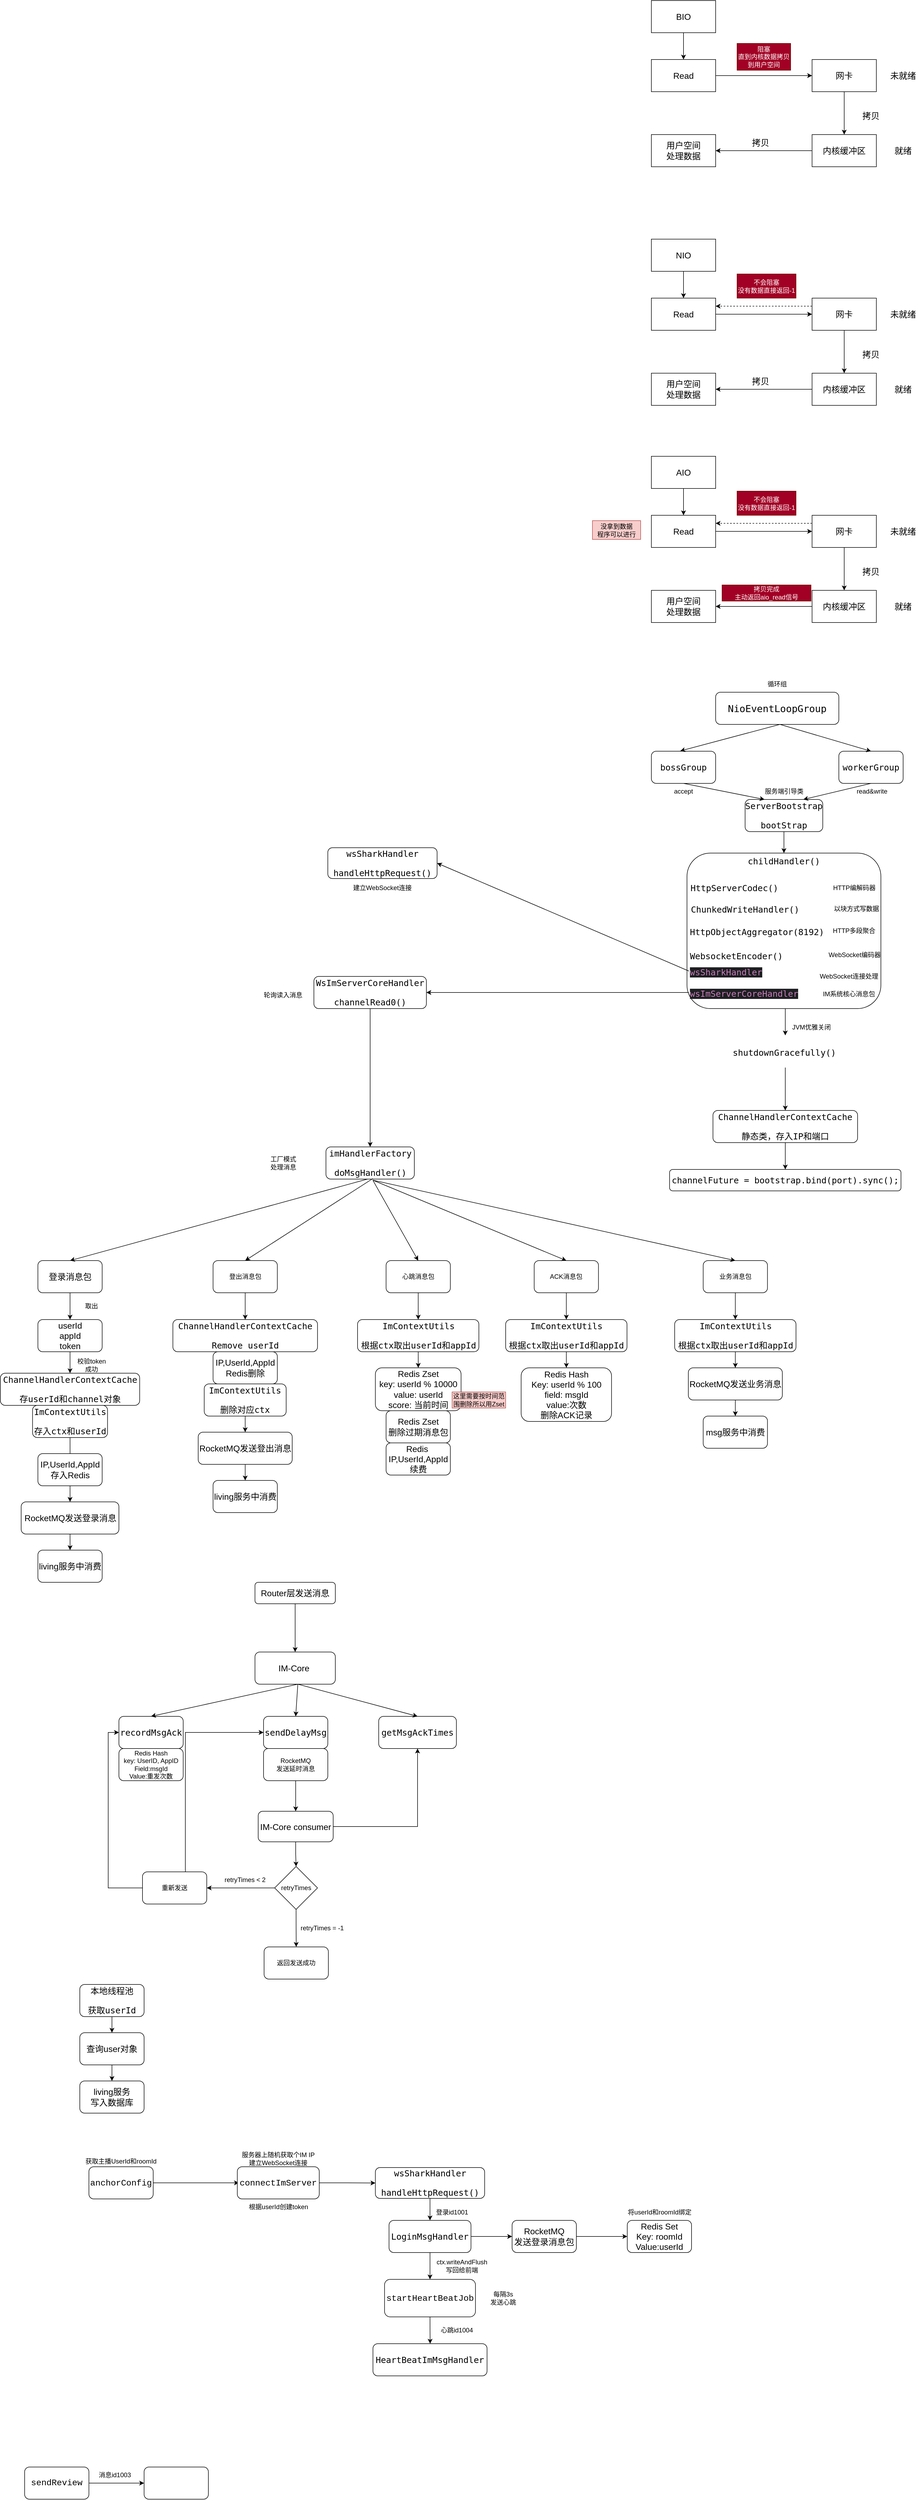 <mxfile version="24.0.0" type="github">
  <diagram name="第 1 页" id="n3AWeBgMfQS4I0mqe7hV">
    <mxGraphModel dx="2794" dy="723" grid="1" gridSize="10" guides="1" tooltips="1" connect="1" arrows="1" fold="1" page="1" pageScale="1" pageWidth="827" pageHeight="1169" math="0" shadow="0">
      <root>
        <mxCell id="0" />
        <mxCell id="1" parent="0" />
        <mxCell id="coaX5mG1cFPbBgSBIzdM-14" style="edgeStyle=orthogonalEdgeStyle;rounded=0;orthogonalLoop=1;jettySize=auto;html=1;exitX=0.5;exitY=1;exitDx=0;exitDy=0;" edge="1" parent="1" source="coaX5mG1cFPbBgSBIzdM-1" target="coaX5mG1cFPbBgSBIzdM-2">
          <mxGeometry relative="1" as="geometry" />
        </mxCell>
        <mxCell id="coaX5mG1cFPbBgSBIzdM-1" value="BIO" style="rounded=0;whiteSpace=wrap;html=1;fontSize=16;" vertex="1" parent="1">
          <mxGeometry x="240" y="140" width="120" height="60" as="geometry" />
        </mxCell>
        <mxCell id="coaX5mG1cFPbBgSBIzdM-4" style="edgeStyle=orthogonalEdgeStyle;rounded=0;orthogonalLoop=1;jettySize=auto;html=1;exitX=1;exitY=0.5;exitDx=0;exitDy=0;entryX=0;entryY=0.5;entryDx=0;entryDy=0;" edge="1" parent="1" source="coaX5mG1cFPbBgSBIzdM-2" target="coaX5mG1cFPbBgSBIzdM-3">
          <mxGeometry relative="1" as="geometry" />
        </mxCell>
        <mxCell id="coaX5mG1cFPbBgSBIzdM-2" value="Read" style="rounded=0;whiteSpace=wrap;html=1;fontSize=16;" vertex="1" parent="1">
          <mxGeometry x="240" y="250" width="120" height="60" as="geometry" />
        </mxCell>
        <mxCell id="coaX5mG1cFPbBgSBIzdM-7" style="edgeStyle=orthogonalEdgeStyle;rounded=0;orthogonalLoop=1;jettySize=auto;html=1;exitX=0.5;exitY=1;exitDx=0;exitDy=0;entryX=0.5;entryY=0;entryDx=0;entryDy=0;" edge="1" parent="1" source="coaX5mG1cFPbBgSBIzdM-3" target="coaX5mG1cFPbBgSBIzdM-6">
          <mxGeometry relative="1" as="geometry" />
        </mxCell>
        <mxCell id="coaX5mG1cFPbBgSBIzdM-3" value="网卡" style="rounded=0;whiteSpace=wrap;html=1;fontSize=16;" vertex="1" parent="1">
          <mxGeometry x="540" y="250" width="120" height="60" as="geometry" />
        </mxCell>
        <mxCell id="coaX5mG1cFPbBgSBIzdM-5" value="未就绪" style="text;html=1;align=center;verticalAlign=middle;whiteSpace=wrap;rounded=0;fontSize=16;" vertex="1" parent="1">
          <mxGeometry x="680" y="265" width="60" height="30" as="geometry" />
        </mxCell>
        <mxCell id="coaX5mG1cFPbBgSBIzdM-11" style="edgeStyle=orthogonalEdgeStyle;rounded=0;orthogonalLoop=1;jettySize=auto;html=1;exitX=0;exitY=0.5;exitDx=0;exitDy=0;" edge="1" parent="1" source="coaX5mG1cFPbBgSBIzdM-6" target="coaX5mG1cFPbBgSBIzdM-10">
          <mxGeometry relative="1" as="geometry" />
        </mxCell>
        <mxCell id="coaX5mG1cFPbBgSBIzdM-6" value="内核缓冲区" style="rounded=0;whiteSpace=wrap;html=1;fontSize=16;" vertex="1" parent="1">
          <mxGeometry x="540" y="390" width="120" height="60" as="geometry" />
        </mxCell>
        <mxCell id="coaX5mG1cFPbBgSBIzdM-8" value="拷贝" style="text;html=1;align=center;verticalAlign=middle;whiteSpace=wrap;rounded=0;fontSize=16;" vertex="1" parent="1">
          <mxGeometry x="620" y="340" width="60" height="30" as="geometry" />
        </mxCell>
        <mxCell id="coaX5mG1cFPbBgSBIzdM-9" value="就绪" style="text;html=1;align=center;verticalAlign=middle;whiteSpace=wrap;rounded=0;fontSize=16;" vertex="1" parent="1">
          <mxGeometry x="680" y="405" width="60" height="30" as="geometry" />
        </mxCell>
        <mxCell id="coaX5mG1cFPbBgSBIzdM-10" value="用户空间&lt;div style=&quot;font-size: 16px;&quot;&gt;处理数据&lt;/div&gt;" style="rounded=0;whiteSpace=wrap;html=1;fontSize=16;" vertex="1" parent="1">
          <mxGeometry x="240" y="390" width="120" height="60" as="geometry" />
        </mxCell>
        <mxCell id="coaX5mG1cFPbBgSBIzdM-12" value="拷贝" style="text;html=1;align=center;verticalAlign=middle;whiteSpace=wrap;rounded=0;fontSize=16;" vertex="1" parent="1">
          <mxGeometry x="414" y="390" width="60" height="30" as="geometry" />
        </mxCell>
        <mxCell id="coaX5mG1cFPbBgSBIzdM-13" value="阻塞&lt;div&gt;直到内核数据拷贝到用户空间&lt;/div&gt;" style="text;html=1;align=center;verticalAlign=middle;whiteSpace=wrap;rounded=0;fillColor=#a20025;fontColor=#ffffff;strokeColor=#6F0000;" vertex="1" parent="1">
          <mxGeometry x="400" y="220" width="100" height="50" as="geometry" />
        </mxCell>
        <mxCell id="coaX5mG1cFPbBgSBIzdM-15" style="edgeStyle=orthogonalEdgeStyle;rounded=0;orthogonalLoop=1;jettySize=auto;html=1;exitX=0.5;exitY=1;exitDx=0;exitDy=0;" edge="1" parent="1" source="coaX5mG1cFPbBgSBIzdM-16" target="coaX5mG1cFPbBgSBIzdM-18">
          <mxGeometry relative="1" as="geometry" />
        </mxCell>
        <mxCell id="coaX5mG1cFPbBgSBIzdM-16" value="NIO" style="rounded=0;whiteSpace=wrap;html=1;fontSize=16;" vertex="1" parent="1">
          <mxGeometry x="240" y="585" width="120" height="60" as="geometry" />
        </mxCell>
        <mxCell id="coaX5mG1cFPbBgSBIzdM-17" style="edgeStyle=orthogonalEdgeStyle;rounded=0;orthogonalLoop=1;jettySize=auto;html=1;exitX=1;exitY=0.5;exitDx=0;exitDy=0;entryX=0;entryY=0.5;entryDx=0;entryDy=0;" edge="1" parent="1" source="coaX5mG1cFPbBgSBIzdM-18" target="coaX5mG1cFPbBgSBIzdM-20">
          <mxGeometry relative="1" as="geometry" />
        </mxCell>
        <mxCell id="coaX5mG1cFPbBgSBIzdM-18" value="Read" style="rounded=0;whiteSpace=wrap;html=1;fontSize=16;" vertex="1" parent="1">
          <mxGeometry x="240" y="695" width="120" height="60" as="geometry" />
        </mxCell>
        <mxCell id="coaX5mG1cFPbBgSBIzdM-19" style="edgeStyle=orthogonalEdgeStyle;rounded=0;orthogonalLoop=1;jettySize=auto;html=1;exitX=0.5;exitY=1;exitDx=0;exitDy=0;entryX=0.5;entryY=0;entryDx=0;entryDy=0;" edge="1" parent="1" source="coaX5mG1cFPbBgSBIzdM-20" target="coaX5mG1cFPbBgSBIzdM-23">
          <mxGeometry relative="1" as="geometry" />
        </mxCell>
        <mxCell id="coaX5mG1cFPbBgSBIzdM-29" style="edgeStyle=orthogonalEdgeStyle;rounded=0;orthogonalLoop=1;jettySize=auto;html=1;exitX=0;exitY=0.25;exitDx=0;exitDy=0;entryX=1;entryY=0.25;entryDx=0;entryDy=0;dashed=1;" edge="1" parent="1" source="coaX5mG1cFPbBgSBIzdM-20" target="coaX5mG1cFPbBgSBIzdM-18">
          <mxGeometry relative="1" as="geometry" />
        </mxCell>
        <mxCell id="coaX5mG1cFPbBgSBIzdM-20" value="网卡" style="rounded=0;whiteSpace=wrap;html=1;fontSize=16;" vertex="1" parent="1">
          <mxGeometry x="540" y="695" width="120" height="60" as="geometry" />
        </mxCell>
        <mxCell id="coaX5mG1cFPbBgSBIzdM-21" value="未就绪" style="text;html=1;align=center;verticalAlign=middle;whiteSpace=wrap;rounded=0;fontSize=16;" vertex="1" parent="1">
          <mxGeometry x="680" y="710" width="60" height="30" as="geometry" />
        </mxCell>
        <mxCell id="coaX5mG1cFPbBgSBIzdM-22" style="edgeStyle=orthogonalEdgeStyle;rounded=0;orthogonalLoop=1;jettySize=auto;html=1;exitX=0;exitY=0.5;exitDx=0;exitDy=0;" edge="1" parent="1" source="coaX5mG1cFPbBgSBIzdM-23" target="coaX5mG1cFPbBgSBIzdM-26">
          <mxGeometry relative="1" as="geometry" />
        </mxCell>
        <mxCell id="coaX5mG1cFPbBgSBIzdM-23" value="内核缓冲区" style="rounded=0;whiteSpace=wrap;html=1;fontSize=16;" vertex="1" parent="1">
          <mxGeometry x="540" y="835" width="120" height="60" as="geometry" />
        </mxCell>
        <mxCell id="coaX5mG1cFPbBgSBIzdM-24" value="拷贝" style="text;html=1;align=center;verticalAlign=middle;whiteSpace=wrap;rounded=0;fontSize=16;" vertex="1" parent="1">
          <mxGeometry x="620" y="785" width="60" height="30" as="geometry" />
        </mxCell>
        <mxCell id="coaX5mG1cFPbBgSBIzdM-25" value="就绪" style="text;html=1;align=center;verticalAlign=middle;whiteSpace=wrap;rounded=0;fontSize=16;" vertex="1" parent="1">
          <mxGeometry x="680" y="850" width="60" height="30" as="geometry" />
        </mxCell>
        <mxCell id="coaX5mG1cFPbBgSBIzdM-26" value="用户空间&lt;div style=&quot;font-size: 16px;&quot;&gt;处理数据&lt;/div&gt;" style="rounded=0;whiteSpace=wrap;html=1;fontSize=16;" vertex="1" parent="1">
          <mxGeometry x="240" y="835" width="120" height="60" as="geometry" />
        </mxCell>
        <mxCell id="coaX5mG1cFPbBgSBIzdM-27" value="拷贝" style="text;html=1;align=center;verticalAlign=middle;whiteSpace=wrap;rounded=0;fontSize=16;" vertex="1" parent="1">
          <mxGeometry x="414" y="835" width="60" height="30" as="geometry" />
        </mxCell>
        <mxCell id="coaX5mG1cFPbBgSBIzdM-28" value="不会阻塞&lt;div&gt;没有数据直接返回-1&lt;/div&gt;" style="text;html=1;align=center;verticalAlign=middle;whiteSpace=wrap;rounded=0;fillColor=#a20025;fontColor=#ffffff;strokeColor=#6F0000;" vertex="1" parent="1">
          <mxGeometry x="400" y="650" width="110" height="45" as="geometry" />
        </mxCell>
        <mxCell id="coaX5mG1cFPbBgSBIzdM-30" style="edgeStyle=orthogonalEdgeStyle;rounded=0;orthogonalLoop=1;jettySize=auto;html=1;exitX=0.5;exitY=1;exitDx=0;exitDy=0;" edge="1" parent="1" source="coaX5mG1cFPbBgSBIzdM-31" target="coaX5mG1cFPbBgSBIzdM-33">
          <mxGeometry relative="1" as="geometry" />
        </mxCell>
        <mxCell id="coaX5mG1cFPbBgSBIzdM-31" value="AIO" style="rounded=0;whiteSpace=wrap;html=1;fontSize=16;" vertex="1" parent="1">
          <mxGeometry x="240" y="990" width="120" height="60" as="geometry" />
        </mxCell>
        <mxCell id="coaX5mG1cFPbBgSBIzdM-32" style="edgeStyle=orthogonalEdgeStyle;rounded=0;orthogonalLoop=1;jettySize=auto;html=1;exitX=1;exitY=0.5;exitDx=0;exitDy=0;entryX=0;entryY=0.5;entryDx=0;entryDy=0;" edge="1" parent="1" source="coaX5mG1cFPbBgSBIzdM-33" target="coaX5mG1cFPbBgSBIzdM-36">
          <mxGeometry relative="1" as="geometry" />
        </mxCell>
        <mxCell id="coaX5mG1cFPbBgSBIzdM-33" value="Read" style="rounded=0;whiteSpace=wrap;html=1;fontSize=16;" vertex="1" parent="1">
          <mxGeometry x="240" y="1100" width="120" height="60" as="geometry" />
        </mxCell>
        <mxCell id="coaX5mG1cFPbBgSBIzdM-34" style="edgeStyle=orthogonalEdgeStyle;rounded=0;orthogonalLoop=1;jettySize=auto;html=1;exitX=0.5;exitY=1;exitDx=0;exitDy=0;entryX=0.5;entryY=0;entryDx=0;entryDy=0;" edge="1" parent="1" source="coaX5mG1cFPbBgSBIzdM-36" target="coaX5mG1cFPbBgSBIzdM-39">
          <mxGeometry relative="1" as="geometry" />
        </mxCell>
        <mxCell id="coaX5mG1cFPbBgSBIzdM-35" style="edgeStyle=orthogonalEdgeStyle;rounded=0;orthogonalLoop=1;jettySize=auto;html=1;exitX=0;exitY=0.25;exitDx=0;exitDy=0;entryX=1;entryY=0.25;entryDx=0;entryDy=0;dashed=1;" edge="1" parent="1" source="coaX5mG1cFPbBgSBIzdM-36" target="coaX5mG1cFPbBgSBIzdM-33">
          <mxGeometry relative="1" as="geometry" />
        </mxCell>
        <mxCell id="coaX5mG1cFPbBgSBIzdM-36" value="网卡" style="rounded=0;whiteSpace=wrap;html=1;fontSize=16;" vertex="1" parent="1">
          <mxGeometry x="540" y="1100" width="120" height="60" as="geometry" />
        </mxCell>
        <mxCell id="coaX5mG1cFPbBgSBIzdM-37" value="未就绪" style="text;html=1;align=center;verticalAlign=middle;whiteSpace=wrap;rounded=0;fontSize=16;" vertex="1" parent="1">
          <mxGeometry x="680" y="1115" width="60" height="30" as="geometry" />
        </mxCell>
        <mxCell id="coaX5mG1cFPbBgSBIzdM-38" style="edgeStyle=orthogonalEdgeStyle;rounded=0;orthogonalLoop=1;jettySize=auto;html=1;exitX=0;exitY=0.5;exitDx=0;exitDy=0;" edge="1" parent="1" source="coaX5mG1cFPbBgSBIzdM-39" target="coaX5mG1cFPbBgSBIzdM-42">
          <mxGeometry relative="1" as="geometry" />
        </mxCell>
        <mxCell id="coaX5mG1cFPbBgSBIzdM-39" value="内核缓冲区" style="rounded=0;whiteSpace=wrap;html=1;fontSize=16;" vertex="1" parent="1">
          <mxGeometry x="540" y="1240" width="120" height="60" as="geometry" />
        </mxCell>
        <mxCell id="coaX5mG1cFPbBgSBIzdM-40" value="拷贝" style="text;html=1;align=center;verticalAlign=middle;whiteSpace=wrap;rounded=0;fontSize=16;" vertex="1" parent="1">
          <mxGeometry x="620" y="1190" width="60" height="30" as="geometry" />
        </mxCell>
        <mxCell id="coaX5mG1cFPbBgSBIzdM-41" value="就绪" style="text;html=1;align=center;verticalAlign=middle;whiteSpace=wrap;rounded=0;fontSize=16;" vertex="1" parent="1">
          <mxGeometry x="680" y="1255" width="60" height="30" as="geometry" />
        </mxCell>
        <mxCell id="coaX5mG1cFPbBgSBIzdM-42" value="用户空间&lt;div style=&quot;font-size: 16px;&quot;&gt;处理数据&lt;/div&gt;" style="rounded=0;whiteSpace=wrap;html=1;fontSize=16;" vertex="1" parent="1">
          <mxGeometry x="240" y="1240" width="120" height="60" as="geometry" />
        </mxCell>
        <mxCell id="coaX5mG1cFPbBgSBIzdM-43" value="拷贝完成&lt;div style=&quot;font-size: 12px;&quot;&gt;主动返回aio_read信号&lt;/div&gt;" style="text;html=1;align=center;verticalAlign=middle;whiteSpace=wrap;rounded=0;fontSize=12;fillColor=#a20025;fontColor=#ffffff;strokeColor=#6F0000;" vertex="1" parent="1">
          <mxGeometry x="372" y="1230" width="166" height="30" as="geometry" />
        </mxCell>
        <mxCell id="coaX5mG1cFPbBgSBIzdM-44" value="不会阻塞&lt;div&gt;没有数据直接返回-1&lt;/div&gt;" style="text;html=1;align=center;verticalAlign=middle;whiteSpace=wrap;rounded=0;fillColor=#a20025;fontColor=#ffffff;strokeColor=#6F0000;" vertex="1" parent="1">
          <mxGeometry x="400" y="1055" width="110" height="45" as="geometry" />
        </mxCell>
        <mxCell id="coaX5mG1cFPbBgSBIzdM-45" value="没拿到数据&lt;div&gt;程序可以进行&lt;/div&gt;" style="text;html=1;align=center;verticalAlign=middle;whiteSpace=wrap;rounded=0;fillColor=#f8cecc;strokeColor=#b85450;" vertex="1" parent="1">
          <mxGeometry x="130" y="1110" width="90" height="35" as="geometry" />
        </mxCell>
        <mxCell id="coaX5mG1cFPbBgSBIzdM-46" value="&lt;span style=&quot;font-family: Consolas, monaco, monospace; font-size: 18px; text-align: start; white-space-collapse: preserve;&quot;&gt;NioEventLoopGroup&lt;/span&gt;" style="rounded=1;whiteSpace=wrap;html=1;labelBackgroundColor=none;fontColor=default;" vertex="1" parent="1">
          <mxGeometry x="360" y="1430" width="230" height="60" as="geometry" />
        </mxCell>
        <mxCell id="coaX5mG1cFPbBgSBIzdM-47" value="循环组" style="text;html=1;align=center;verticalAlign=middle;whiteSpace=wrap;rounded=0;" vertex="1" parent="1">
          <mxGeometry x="445" y="1400" width="60" height="30" as="geometry" />
        </mxCell>
        <mxCell id="coaX5mG1cFPbBgSBIzdM-49" value="&lt;div style=&quot;&quot;&gt;&lt;pre style=&quot;font-family:&#39;JetBrains Mono&#39;,monospace;font-size:12.0pt;&quot;&gt;bossGroup&lt;/pre&gt;&lt;/div&gt;" style="rounded=1;whiteSpace=wrap;html=1;labelBackgroundColor=none;fontColor=default;" vertex="1" parent="1">
          <mxGeometry x="240" y="1540" width="120" height="60" as="geometry" />
        </mxCell>
        <mxCell id="coaX5mG1cFPbBgSBIzdM-50" value="&lt;div style=&quot;&quot;&gt;&lt;pre style=&quot;font-family:&#39;JetBrains Mono&#39;,monospace;font-size:12.0pt;&quot;&gt;workerGroup&lt;/pre&gt;&lt;/div&gt;" style="rounded=1;whiteSpace=wrap;html=1;fontColor=default;labelBackgroundColor=none;" vertex="1" parent="1">
          <mxGeometry x="590" y="1540" width="120" height="60" as="geometry" />
        </mxCell>
        <mxCell id="coaX5mG1cFPbBgSBIzdM-51" value="" style="endArrow=classic;html=1;rounded=0;entryX=0.45;entryY=-0.008;entryDx=0;entryDy=0;entryPerimeter=0;" edge="1" parent="1" target="coaX5mG1cFPbBgSBIzdM-49">
          <mxGeometry width="50" height="50" relative="1" as="geometry">
            <mxPoint x="480" y="1490" as="sourcePoint" />
            <mxPoint x="530" y="1440" as="targetPoint" />
          </mxGeometry>
        </mxCell>
        <mxCell id="coaX5mG1cFPbBgSBIzdM-53" value="" style="endArrow=classic;html=1;rounded=0;entryX=0.5;entryY=0;entryDx=0;entryDy=0;" edge="1" parent="1" target="coaX5mG1cFPbBgSBIzdM-50">
          <mxGeometry width="50" height="50" relative="1" as="geometry">
            <mxPoint x="480" y="1490" as="sourcePoint" />
            <mxPoint x="530" y="1440" as="targetPoint" />
          </mxGeometry>
        </mxCell>
        <mxCell id="coaX5mG1cFPbBgSBIzdM-54" value="accept" style="text;html=1;align=center;verticalAlign=middle;whiteSpace=wrap;rounded=0;" vertex="1" parent="1">
          <mxGeometry x="270" y="1600" width="60" height="30" as="geometry" />
        </mxCell>
        <mxCell id="coaX5mG1cFPbBgSBIzdM-55" value="read&amp;amp;write" style="text;html=1;align=center;verticalAlign=middle;whiteSpace=wrap;rounded=0;" vertex="1" parent="1">
          <mxGeometry x="622" y="1600" width="60" height="30" as="geometry" />
        </mxCell>
        <mxCell id="coaX5mG1cFPbBgSBIzdM-61" style="edgeStyle=orthogonalEdgeStyle;rounded=0;orthogonalLoop=1;jettySize=auto;html=1;exitX=0.5;exitY=1;exitDx=0;exitDy=0;" edge="1" parent="1" source="coaX5mG1cFPbBgSBIzdM-56" target="coaX5mG1cFPbBgSBIzdM-60">
          <mxGeometry relative="1" as="geometry" />
        </mxCell>
        <mxCell id="coaX5mG1cFPbBgSBIzdM-56" value="&lt;div style=&quot;&quot;&gt;&lt;pre style=&quot;font-family:&#39;JetBrains Mono&#39;,monospace;font-size:12.0pt;&quot;&gt;ServerBootstrap&lt;/pre&gt;&lt;pre style=&quot;font-family:&#39;JetBrains Mono&#39;,monospace;font-size:12.0pt;&quot;&gt;bootStrap&lt;/pre&gt;&lt;/div&gt;" style="rounded=1;whiteSpace=wrap;html=1;fontColor=default;labelBackgroundColor=none;" vertex="1" parent="1">
          <mxGeometry x="415" y="1630" width="145" height="60" as="geometry" />
        </mxCell>
        <mxCell id="coaX5mG1cFPbBgSBIzdM-57" value="" style="endArrow=classic;html=1;rounded=0;entryX=0.25;entryY=0;entryDx=0;entryDy=0;" edge="1" parent="1" target="coaX5mG1cFPbBgSBIzdM-56">
          <mxGeometry width="50" height="50" relative="1" as="geometry">
            <mxPoint x="300" y="1600" as="sourcePoint" />
            <mxPoint x="350" y="1550" as="targetPoint" />
          </mxGeometry>
        </mxCell>
        <mxCell id="coaX5mG1cFPbBgSBIzdM-58" value="" style="endArrow=classic;html=1;rounded=0;entryX=0.75;entryY=0;entryDx=0;entryDy=0;" edge="1" parent="1" target="coaX5mG1cFPbBgSBIzdM-56">
          <mxGeometry width="50" height="50" relative="1" as="geometry">
            <mxPoint x="650" y="1600" as="sourcePoint" />
            <mxPoint x="700" y="1550" as="targetPoint" />
          </mxGeometry>
        </mxCell>
        <mxCell id="coaX5mG1cFPbBgSBIzdM-59" value="服务端引导类" style="text;html=1;align=center;verticalAlign=middle;whiteSpace=wrap;rounded=0;" vertex="1" parent="1">
          <mxGeometry x="446.5" y="1600" width="82" height="30" as="geometry" />
        </mxCell>
        <mxCell id="coaX5mG1cFPbBgSBIzdM-60" value="" style="rounded=1;whiteSpace=wrap;html=1;" vertex="1" parent="1">
          <mxGeometry x="306.5" y="1730" width="362" height="290" as="geometry" />
        </mxCell>
        <mxCell id="coaX5mG1cFPbBgSBIzdM-62" value="&lt;div style=&quot;&quot;&gt;&lt;pre style=&quot;font-family:&#39;JetBrains Mono&#39;,monospace;font-size:12.0pt;&quot;&gt;childHandler()&lt;/pre&gt;&lt;/div&gt;" style="text;html=1;align=center;verticalAlign=middle;whiteSpace=wrap;rounded=0;fontColor=default;labelBackgroundColor=none;" vertex="1" parent="1">
          <mxGeometry x="418" y="1730" width="139" height="30" as="geometry" />
        </mxCell>
        <mxCell id="coaX5mG1cFPbBgSBIzdM-63" value="&lt;div style=&quot;&quot;&gt;&lt;pre style=&quot;font-family:&#39;JetBrains Mono&#39;,monospace;font-size:12.0pt;&quot;&gt;HttpServerCodec()&lt;/pre&gt;&lt;/div&gt;" style="text;html=1;align=center;verticalAlign=middle;whiteSpace=wrap;rounded=0;fontColor=default;labelBackgroundColor=none;" vertex="1" parent="1">
          <mxGeometry x="310" y="1780" width="170" height="30" as="geometry" />
        </mxCell>
        <mxCell id="coaX5mG1cFPbBgSBIzdM-64" value="&lt;div style=&quot;&quot;&gt;&lt;pre style=&quot;font-family:&#39;JetBrains Mono&#39;,monospace;font-size:12.0pt;&quot;&gt;ChunkedWriteHandler()&lt;/pre&gt;&lt;/div&gt;" style="text;html=1;align=center;verticalAlign=middle;whiteSpace=wrap;rounded=0;fontColor=default;labelBackgroundColor=none;" vertex="1" parent="1">
          <mxGeometry x="310" y="1820" width="210" height="30" as="geometry" />
        </mxCell>
        <mxCell id="coaX5mG1cFPbBgSBIzdM-65" value="&lt;div style=&quot;&quot;&gt;&lt;pre style=&quot;font-family:&#39;JetBrains Mono&#39;,monospace;font-size:12.0pt;&quot;&gt;HttpObjectAggregator(&lt;span style=&quot;&quot;&gt;8192&lt;/span&gt;)&lt;/pre&gt;&lt;/div&gt;" style="text;whiteSpace=wrap;html=1;fontColor=default;labelBackgroundColor=none;" vertex="1" parent="1">
          <mxGeometry x="310" y="1845" width="280" height="60" as="geometry" />
        </mxCell>
        <mxCell id="coaX5mG1cFPbBgSBIzdM-66" value="&lt;div style=&quot;&quot;&gt;&lt;pre style=&quot;font-family:&#39;JetBrains Mono&#39;,monospace;font-size:12.0pt;&quot;&gt;WebsocketEncoder()&lt;/pre&gt;&lt;/div&gt;" style="text;whiteSpace=wrap;html=1;fontColor=default;labelBackgroundColor=none;" vertex="1" parent="1">
          <mxGeometry x="310" y="1890" width="180" height="60" as="geometry" />
        </mxCell>
        <mxCell id="coaX5mG1cFPbBgSBIzdM-67" value="&lt;div style=&quot;background-color:#1e1f22;color:#bcbec4&quot;&gt;&lt;pre style=&quot;font-family:&#39;JetBrains Mono&#39;,monospace;font-size:12.0pt;&quot;&gt;&lt;span style=&quot;color:#c77dbb;&quot;&gt;wsSharkHandler&lt;/span&gt;&lt;/pre&gt;&lt;/div&gt;" style="text;whiteSpace=wrap;html=1;" vertex="1" parent="1">
          <mxGeometry x="310" y="1920" width="170" height="60" as="geometry" />
        </mxCell>
        <mxCell id="coaX5mG1cFPbBgSBIzdM-74" style="edgeStyle=orthogonalEdgeStyle;rounded=0;orthogonalLoop=1;jettySize=auto;html=1;exitX=0.75;exitY=1;exitDx=0;exitDy=0;entryX=0.5;entryY=0;entryDx=0;entryDy=0;" edge="1" parent="1" source="coaX5mG1cFPbBgSBIzdM-68" target="coaX5mG1cFPbBgSBIzdM-73">
          <mxGeometry relative="1" as="geometry" />
        </mxCell>
        <mxCell id="coaX5mG1cFPbBgSBIzdM-95" style="edgeStyle=orthogonalEdgeStyle;rounded=0;orthogonalLoop=1;jettySize=auto;html=1;exitX=0;exitY=0.5;exitDx=0;exitDy=0;entryX=1;entryY=0.5;entryDx=0;entryDy=0;" edge="1" parent="1" source="coaX5mG1cFPbBgSBIzdM-68" target="coaX5mG1cFPbBgSBIzdM-84">
          <mxGeometry relative="1" as="geometry" />
        </mxCell>
        <mxCell id="coaX5mG1cFPbBgSBIzdM-68" value="&lt;div style=&quot;background-color:#1e1f22;color:#bcbec4&quot;&gt;&lt;pre style=&quot;font-family:&#39;JetBrains Mono&#39;,monospace;font-size:12.0pt;&quot;&gt;&lt;span style=&quot;color:#c77dbb;&quot;&gt;wsImServerCoreHandler&lt;/span&gt;&lt;/pre&gt;&lt;/div&gt;" style="text;whiteSpace=wrap;html=1;" vertex="1" parent="1">
          <mxGeometry x="310" y="1960" width="240" height="60" as="geometry" />
        </mxCell>
        <mxCell id="coaX5mG1cFPbBgSBIzdM-69" value="HTTP编解码器" style="text;html=1;align=center;verticalAlign=middle;whiteSpace=wrap;rounded=0;" vertex="1" parent="1">
          <mxGeometry x="568.5" y="1780" width="100" height="30" as="geometry" />
        </mxCell>
        <mxCell id="coaX5mG1cFPbBgSBIzdM-70" value="&lt;span style=&quot;color: rgb(0, 0, 0); font-family: -apple-system, system-ui, &amp;quot;system-ui&amp;quot;, &amp;quot;Segoe UI&amp;quot;, Roboto, Oxygen-Sans, Ubuntu, Cantarell, &amp;quot;Helvetica Neue&amp;quot;, sans-serif; font-style: normal; font-variant-ligatures: normal; font-variant-caps: normal; font-weight: 400; letter-spacing: normal; orphans: 2; text-align: start; text-indent: 0px; text-transform: none; widows: 2; word-spacing: 0px; -webkit-text-stroke-width: 0px; white-space: normal; background-color: rgb(247, 247, 247); text-decoration-thickness: initial; text-decoration-style: initial; text-decoration-color: initial; float: none; display: inline !important;&quot;&gt;&lt;font style=&quot;font-size: 12px;&quot;&gt;以块方式写数据&lt;/font&gt;&lt;/span&gt;" style="text;whiteSpace=wrap;html=1;" vertex="1" parent="1">
          <mxGeometry x="578.5" y="1820" width="90" height="30" as="geometry" />
        </mxCell>
        <mxCell id="coaX5mG1cFPbBgSBIzdM-71" value="HTTP多段聚合" style="text;html=1;align=center;verticalAlign=middle;whiteSpace=wrap;rounded=0;" vertex="1" parent="1">
          <mxGeometry x="573" y="1860" width="91" height="30" as="geometry" />
        </mxCell>
        <mxCell id="coaX5mG1cFPbBgSBIzdM-72" value="WebSocket编码器" style="text;html=1;align=center;verticalAlign=middle;whiteSpace=wrap;rounded=0;" vertex="1" parent="1">
          <mxGeometry x="568.5" y="1905" width="101" height="30" as="geometry" />
        </mxCell>
        <mxCell id="coaX5mG1cFPbBgSBIzdM-76" style="edgeStyle=orthogonalEdgeStyle;rounded=0;orthogonalLoop=1;jettySize=auto;html=1;exitX=0.5;exitY=1;exitDx=0;exitDy=0;" edge="1" parent="1" source="coaX5mG1cFPbBgSBIzdM-73">
          <mxGeometry relative="1" as="geometry">
            <mxPoint x="490" y="2210" as="targetPoint" />
          </mxGeometry>
        </mxCell>
        <mxCell id="coaX5mG1cFPbBgSBIzdM-73" value="&lt;div style=&quot;&quot;&gt;&lt;pre style=&quot;font-family:&#39;JetBrains Mono&#39;,monospace;font-size:12.0pt;&quot;&gt;shutdownGracefully()&lt;/pre&gt;&lt;/div&gt;" style="text;whiteSpace=wrap;html=1;fontColor=default;labelBackgroundColor=none;" vertex="1" parent="1">
          <mxGeometry x="390" y="2070" width="200" height="60" as="geometry" />
        </mxCell>
        <mxCell id="coaX5mG1cFPbBgSBIzdM-75" value="JVM优雅关闭" style="text;html=1;align=center;verticalAlign=middle;whiteSpace=wrap;rounded=0;" vertex="1" parent="1">
          <mxGeometry x="498.5" y="2040" width="80" height="30" as="geometry" />
        </mxCell>
        <mxCell id="coaX5mG1cFPbBgSBIzdM-80" style="edgeStyle=orthogonalEdgeStyle;rounded=0;orthogonalLoop=1;jettySize=auto;html=1;exitX=0.5;exitY=1;exitDx=0;exitDy=0;entryX=0.5;entryY=0;entryDx=0;entryDy=0;" edge="1" parent="1" source="coaX5mG1cFPbBgSBIzdM-78" target="coaX5mG1cFPbBgSBIzdM-79">
          <mxGeometry relative="1" as="geometry" />
        </mxCell>
        <mxCell id="coaX5mG1cFPbBgSBIzdM-78" value="&lt;div style=&quot;&quot;&gt;&lt;pre style=&quot;font-family:&#39;JetBrains Mono&#39;,monospace;font-size:12.0pt;&quot;&gt;ChannelHandlerContextCache&lt;/pre&gt;&lt;pre style=&quot;font-family:&#39;JetBrains Mono&#39;,monospace;font-size:12.0pt;&quot;&gt;静态类，存入IP和端口&lt;/pre&gt;&lt;/div&gt;" style="rounded=1;whiteSpace=wrap;html=1;fontColor=default;labelBackgroundColor=none;" vertex="1" parent="1">
          <mxGeometry x="355" y="2210" width="270" height="60" as="geometry" />
        </mxCell>
        <mxCell id="coaX5mG1cFPbBgSBIzdM-79" value="&lt;div style=&quot;&quot;&gt;&lt;pre style=&quot;font-family:&#39;JetBrains Mono&#39;,monospace;font-size:12.0pt;&quot;&gt;channelFuture = bootstrap.bind(&lt;span style=&quot;&quot;&gt;port&lt;/span&gt;).sync();&lt;/pre&gt;&lt;/div&gt;" style="rounded=1;whiteSpace=wrap;html=1;fillColor=default;fontColor=default;labelBackgroundColor=none;" vertex="1" parent="1">
          <mxGeometry x="274" y="2320" width="432" height="40" as="geometry" />
        </mxCell>
        <mxCell id="coaX5mG1cFPbBgSBIzdM-81" value="IM系统核心消息包" style="text;html=1;align=center;verticalAlign=middle;whiteSpace=wrap;rounded=0;" vertex="1" parent="1">
          <mxGeometry x="554" y="1980" width="110" height="25" as="geometry" />
        </mxCell>
        <mxCell id="coaX5mG1cFPbBgSBIzdM-83" value="WebSocket连接处理" style="text;html=1;align=center;verticalAlign=middle;whiteSpace=wrap;rounded=0;" vertex="1" parent="1">
          <mxGeometry x="544" y="1950" width="130" height="20" as="geometry" />
        </mxCell>
        <mxCell id="coaX5mG1cFPbBgSBIzdM-88" style="edgeStyle=orthogonalEdgeStyle;rounded=0;orthogonalLoop=1;jettySize=auto;html=1;exitX=0.5;exitY=1;exitDx=0;exitDy=0;entryX=0.5;entryY=0;entryDx=0;entryDy=0;" edge="1" parent="1" source="coaX5mG1cFPbBgSBIzdM-84" target="coaX5mG1cFPbBgSBIzdM-87">
          <mxGeometry relative="1" as="geometry" />
        </mxCell>
        <mxCell id="coaX5mG1cFPbBgSBIzdM-84" value="&lt;div style=&quot;&quot;&gt;&lt;pre style=&quot;font-family:&#39;JetBrains Mono&#39;,monospace;font-size:12.0pt;&quot;&gt;WsImServerCoreHandler&lt;/pre&gt;&lt;pre style=&quot;font-family:&#39;JetBrains Mono&#39;,monospace;font-size:12.0pt;&quot;&gt;&lt;div style=&quot;&quot;&gt;&lt;pre style=&quot;font-family:&#39;JetBrains Mono&#39;,monospace;font-size:12.0pt;&quot;&gt;&lt;span style=&quot;&quot;&gt;channelRead0()&lt;/span&gt;&lt;/pre&gt;&lt;/div&gt;&lt;/pre&gt;&lt;/div&gt;" style="rounded=1;whiteSpace=wrap;html=1;fontColor=default;labelBackgroundColor=none;" vertex="1" parent="1">
          <mxGeometry x="-390" y="1960" width="210" height="60" as="geometry" />
        </mxCell>
        <mxCell id="coaX5mG1cFPbBgSBIzdM-85" value="轮询读入消息" style="text;html=1;align=center;verticalAlign=middle;whiteSpace=wrap;rounded=0;" vertex="1" parent="1">
          <mxGeometry x="-490" y="1980" width="85" height="30" as="geometry" />
        </mxCell>
        <mxCell id="coaX5mG1cFPbBgSBIzdM-87" value="&lt;div style=&quot;&quot;&gt;&lt;pre style=&quot;font-family:&#39;JetBrains Mono&#39;,monospace;font-size:12.0pt;&quot;&gt;&lt;span style=&quot;&quot;&gt;imHandlerFactory&lt;/span&gt;&lt;/pre&gt;&lt;pre style=&quot;font-family:&#39;JetBrains Mono&#39;,monospace;font-size:12.0pt;&quot;&gt;&lt;div style=&quot;&quot;&gt;&lt;pre style=&quot;font-family:&#39;JetBrains Mono&#39;,monospace;font-size:12.0pt;&quot;&gt;doMsgHandler()&lt;/pre&gt;&lt;/div&gt;&lt;/pre&gt;&lt;/div&gt;" style="rounded=1;whiteSpace=wrap;html=1;fontColor=default;labelBackgroundColor=none;" vertex="1" parent="1">
          <mxGeometry x="-367.5" y="2278" width="165" height="60" as="geometry" />
        </mxCell>
        <mxCell id="coaX5mG1cFPbBgSBIzdM-89" value="工厂模式&lt;div&gt;处理消息&lt;/div&gt;" style="text;html=1;align=center;verticalAlign=middle;whiteSpace=wrap;rounded=0;" vertex="1" parent="1">
          <mxGeometry x="-477.5" y="2293" width="60" height="30" as="geometry" />
        </mxCell>
        <mxCell id="coaX5mG1cFPbBgSBIzdM-126" style="edgeStyle=orthogonalEdgeStyle;rounded=0;orthogonalLoop=1;jettySize=auto;html=1;exitX=0.5;exitY=1;exitDx=0;exitDy=0;entryX=0.5;entryY=0;entryDx=0;entryDy=0;" edge="1" parent="1" source="coaX5mG1cFPbBgSBIzdM-90" target="coaX5mG1cFPbBgSBIzdM-125">
          <mxGeometry relative="1" as="geometry" />
        </mxCell>
        <mxCell id="coaX5mG1cFPbBgSBIzdM-90" value="ACK消息包" style="rounded=1;whiteSpace=wrap;html=1;" vertex="1" parent="1">
          <mxGeometry x="21.25" y="2490" width="120" height="60" as="geometry" />
        </mxCell>
        <mxCell id="coaX5mG1cFPbBgSBIzdM-120" style="edgeStyle=orthogonalEdgeStyle;rounded=0;orthogonalLoop=1;jettySize=auto;html=1;exitX=0.5;exitY=1;exitDx=0;exitDy=0;entryX=0.5;entryY=0;entryDx=0;entryDy=0;" edge="1" parent="1" source="coaX5mG1cFPbBgSBIzdM-91" target="coaX5mG1cFPbBgSBIzdM-119">
          <mxGeometry relative="1" as="geometry" />
        </mxCell>
        <mxCell id="coaX5mG1cFPbBgSBIzdM-91" value="心跳消息包" style="rounded=1;whiteSpace=wrap;html=1;" vertex="1" parent="1">
          <mxGeometry x="-255.25" y="2490" width="120" height="60" as="geometry" />
        </mxCell>
        <mxCell id="coaX5mG1cFPbBgSBIzdM-131" style="edgeStyle=orthogonalEdgeStyle;rounded=0;orthogonalLoop=1;jettySize=auto;html=1;exitX=0.5;exitY=1;exitDx=0;exitDy=0;entryX=0.5;entryY=0;entryDx=0;entryDy=0;" edge="1" parent="1" source="coaX5mG1cFPbBgSBIzdM-92" target="coaX5mG1cFPbBgSBIzdM-130">
          <mxGeometry relative="1" as="geometry" />
        </mxCell>
        <mxCell id="coaX5mG1cFPbBgSBIzdM-92" value="业务消息包" style="rounded=1;whiteSpace=wrap;html=1;" vertex="1" parent="1">
          <mxGeometry x="336.75" y="2490" width="120" height="60" as="geometry" />
        </mxCell>
        <mxCell id="coaX5mG1cFPbBgSBIzdM-97" style="edgeStyle=orthogonalEdgeStyle;rounded=0;orthogonalLoop=1;jettySize=auto;html=1;exitX=0.5;exitY=1;exitDx=0;exitDy=0;" edge="1" parent="1" source="coaX5mG1cFPbBgSBIzdM-93" target="coaX5mG1cFPbBgSBIzdM-96">
          <mxGeometry relative="1" as="geometry" />
        </mxCell>
        <mxCell id="coaX5mG1cFPbBgSBIzdM-93" value="登录消息包" style="rounded=1;whiteSpace=wrap;html=1;fontSize=16;" vertex="1" parent="1">
          <mxGeometry x="-905.25" y="2490" width="120" height="60" as="geometry" />
        </mxCell>
        <mxCell id="coaX5mG1cFPbBgSBIzdM-110" style="edgeStyle=orthogonalEdgeStyle;rounded=0;orthogonalLoop=1;jettySize=auto;html=1;exitX=0.5;exitY=1;exitDx=0;exitDy=0;entryX=0.5;entryY=0;entryDx=0;entryDy=0;" edge="1" parent="1" source="coaX5mG1cFPbBgSBIzdM-94" target="coaX5mG1cFPbBgSBIzdM-109">
          <mxGeometry relative="1" as="geometry" />
        </mxCell>
        <mxCell id="coaX5mG1cFPbBgSBIzdM-94" value="登出消息包" style="rounded=1;whiteSpace=wrap;html=1;" vertex="1" parent="1">
          <mxGeometry x="-578.25" y="2490" width="120" height="60" as="geometry" />
        </mxCell>
        <mxCell id="coaX5mG1cFPbBgSBIzdM-100" style="edgeStyle=orthogonalEdgeStyle;rounded=0;orthogonalLoop=1;jettySize=auto;html=1;exitX=0.5;exitY=1;exitDx=0;exitDy=0;entryX=0.5;entryY=0;entryDx=0;entryDy=0;" edge="1" parent="1" source="coaX5mG1cFPbBgSBIzdM-96" target="coaX5mG1cFPbBgSBIzdM-99">
          <mxGeometry relative="1" as="geometry" />
        </mxCell>
        <mxCell id="coaX5mG1cFPbBgSBIzdM-96" value="userId&lt;div style=&quot;font-size: 16px;&quot;&gt;appId&lt;/div&gt;&lt;div style=&quot;font-size: 16px;&quot;&gt;token&lt;/div&gt;" style="rounded=1;whiteSpace=wrap;html=1;fontSize=16;" vertex="1" parent="1">
          <mxGeometry x="-905.25" y="2600" width="120" height="60" as="geometry" />
        </mxCell>
        <mxCell id="coaX5mG1cFPbBgSBIzdM-98" value="取出" style="text;html=1;align=center;verticalAlign=middle;whiteSpace=wrap;rounded=0;" vertex="1" parent="1">
          <mxGeometry x="-835.25" y="2560" width="60" height="30" as="geometry" />
        </mxCell>
        <mxCell id="coaX5mG1cFPbBgSBIzdM-99" value="&lt;div style=&quot;&quot;&gt;&lt;pre style=&quot;font-family:&#39;JetBrains Mono&#39;,monospace;font-size:12.0pt;&quot;&gt;ChannelHandlerContextCache&lt;/pre&gt;&lt;pre style=&quot;font-family:&#39;JetBrains Mono&#39;,monospace;font-size:12.0pt;&quot;&gt;存userId和channel对象&lt;/pre&gt;&lt;/div&gt;" style="rounded=1;whiteSpace=wrap;html=1;fontColor=default;labelBackgroundColor=none;" vertex="1" parent="1">
          <mxGeometry x="-975.25" y="2700" width="260" height="60" as="geometry" />
        </mxCell>
        <mxCell id="coaX5mG1cFPbBgSBIzdM-101" value="校验token&lt;div&gt;成功&lt;/div&gt;" style="text;html=1;align=center;verticalAlign=middle;whiteSpace=wrap;rounded=0;" vertex="1" parent="1">
          <mxGeometry x="-835.25" y="2670" width="60" height="30" as="geometry" />
        </mxCell>
        <mxCell id="coaX5mG1cFPbBgSBIzdM-103" style="edgeStyle=orthogonalEdgeStyle;rounded=0;orthogonalLoop=1;jettySize=auto;html=1;exitX=0.5;exitY=1;exitDx=0;exitDy=0;" edge="1" parent="1" source="coaX5mG1cFPbBgSBIzdM-102">
          <mxGeometry relative="1" as="geometry">
            <mxPoint x="-844.882" y="2900" as="targetPoint" />
          </mxGeometry>
        </mxCell>
        <mxCell id="coaX5mG1cFPbBgSBIzdM-102" value="&lt;div style=&quot;&quot;&gt;&lt;pre style=&quot;font-family:&#39;JetBrains Mono&#39;,monospace;font-size:12.0pt;&quot;&gt;ImContextUtils&lt;/pre&gt;&lt;pre style=&quot;font-family:&#39;JetBrains Mono&#39;,monospace;font-size:12.0pt;&quot;&gt;存入ctx和userId&lt;/pre&gt;&lt;/div&gt;" style="rounded=1;whiteSpace=wrap;html=1;fontColor=default;labelBackgroundColor=none;" vertex="1" parent="1">
          <mxGeometry x="-915.25" y="2760" width="140" height="60" as="geometry" />
        </mxCell>
        <mxCell id="coaX5mG1cFPbBgSBIzdM-106" style="edgeStyle=orthogonalEdgeStyle;rounded=0;orthogonalLoop=1;jettySize=auto;html=1;exitX=0.5;exitY=1;exitDx=0;exitDy=0;" edge="1" parent="1" source="coaX5mG1cFPbBgSBIzdM-104" target="coaX5mG1cFPbBgSBIzdM-105">
          <mxGeometry relative="1" as="geometry" />
        </mxCell>
        <mxCell id="coaX5mG1cFPbBgSBIzdM-104" value="IP,UserId,AppId&lt;div style=&quot;font-size: 16px;&quot;&gt;存入Redis&lt;/div&gt;" style="rounded=1;whiteSpace=wrap;html=1;fontSize=16;" vertex="1" parent="1">
          <mxGeometry x="-905.25" y="2850" width="120" height="60" as="geometry" />
        </mxCell>
        <mxCell id="coaX5mG1cFPbBgSBIzdM-108" style="edgeStyle=orthogonalEdgeStyle;rounded=0;orthogonalLoop=1;jettySize=auto;html=1;exitX=0.5;exitY=1;exitDx=0;exitDy=0;" edge="1" parent="1" source="coaX5mG1cFPbBgSBIzdM-105" target="coaX5mG1cFPbBgSBIzdM-107">
          <mxGeometry relative="1" as="geometry" />
        </mxCell>
        <mxCell id="coaX5mG1cFPbBgSBIzdM-105" value="RocketMQ发送登录消息" style="rounded=1;whiteSpace=wrap;html=1;fontSize=16;" vertex="1" parent="1">
          <mxGeometry x="-936.5" y="2940" width="182.5" height="60" as="geometry" />
        </mxCell>
        <mxCell id="coaX5mG1cFPbBgSBIzdM-107" value="living服务中消费" style="rounded=1;whiteSpace=wrap;html=1;fontSize=16;" vertex="1" parent="1">
          <mxGeometry x="-905.25" y="3030" width="120" height="60" as="geometry" />
        </mxCell>
        <mxCell id="coaX5mG1cFPbBgSBIzdM-109" value="&lt;div style=&quot;&quot;&gt;&lt;pre style=&quot;font-family:&#39;JetBrains Mono&#39;,monospace;font-size:12.0pt;&quot;&gt;ChannelHandlerContextCache&lt;/pre&gt;&lt;pre style=&quot;font-family:&#39;JetBrains Mono&#39;,monospace;font-size:12.0pt;&quot;&gt;Remove userId&lt;/pre&gt;&lt;/div&gt;" style="rounded=1;whiteSpace=wrap;html=1;fontColor=default;labelBackgroundColor=none;" vertex="1" parent="1">
          <mxGeometry x="-653.25" y="2600" width="270" height="60" as="geometry" />
        </mxCell>
        <mxCell id="coaX5mG1cFPbBgSBIzdM-111" value="IP,UserId,AppId&lt;div style=&quot;font-size: 16px;&quot;&gt;Redis删除&lt;/div&gt;" style="rounded=1;whiteSpace=wrap;html=1;fontSize=16;" vertex="1" parent="1">
          <mxGeometry x="-578.25" y="2660" width="120" height="60" as="geometry" />
        </mxCell>
        <mxCell id="coaX5mG1cFPbBgSBIzdM-115" style="edgeStyle=orthogonalEdgeStyle;rounded=0;orthogonalLoop=1;jettySize=auto;html=1;exitX=0.5;exitY=1;exitDx=0;exitDy=0;entryX=0.5;entryY=0;entryDx=0;entryDy=0;" edge="1" parent="1" source="coaX5mG1cFPbBgSBIzdM-112" target="coaX5mG1cFPbBgSBIzdM-113">
          <mxGeometry relative="1" as="geometry" />
        </mxCell>
        <mxCell id="coaX5mG1cFPbBgSBIzdM-112" value="&lt;div style=&quot;&quot;&gt;&lt;pre style=&quot;font-family:&#39;JetBrains Mono&#39;,monospace;font-size:12.0pt;&quot;&gt;ImContextUtils&lt;/pre&gt;&lt;pre style=&quot;font-family:&#39;JetBrains Mono&#39;,monospace;font-size:12.0pt;&quot;&gt;删除对应ctx&lt;/pre&gt;&lt;/div&gt;" style="rounded=1;whiteSpace=wrap;html=1;fontColor=default;labelBackgroundColor=none;" vertex="1" parent="1">
          <mxGeometry x="-594.75" y="2720" width="153" height="60" as="geometry" />
        </mxCell>
        <mxCell id="coaX5mG1cFPbBgSBIzdM-116" style="edgeStyle=orthogonalEdgeStyle;rounded=0;orthogonalLoop=1;jettySize=auto;html=1;exitX=0.5;exitY=1;exitDx=0;exitDy=0;entryX=0.5;entryY=0;entryDx=0;entryDy=0;" edge="1" parent="1" source="coaX5mG1cFPbBgSBIzdM-113" target="coaX5mG1cFPbBgSBIzdM-114">
          <mxGeometry relative="1" as="geometry" />
        </mxCell>
        <mxCell id="coaX5mG1cFPbBgSBIzdM-113" value="RocketMQ发送登出消息" style="rounded=1;whiteSpace=wrap;html=1;fontSize=16;" vertex="1" parent="1">
          <mxGeometry x="-606" y="2810" width="175.5" height="60" as="geometry" />
        </mxCell>
        <mxCell id="coaX5mG1cFPbBgSBIzdM-114" value="living服务中消费" style="rounded=1;whiteSpace=wrap;html=1;fontSize=16;" vertex="1" parent="1">
          <mxGeometry x="-578.25" y="2900" width="120" height="60" as="geometry" />
        </mxCell>
        <mxCell id="coaX5mG1cFPbBgSBIzdM-124" style="edgeStyle=orthogonalEdgeStyle;rounded=0;orthogonalLoop=1;jettySize=auto;html=1;exitX=0.5;exitY=1;exitDx=0;exitDy=0;" edge="1" parent="1" source="coaX5mG1cFPbBgSBIzdM-119" target="coaX5mG1cFPbBgSBIzdM-121">
          <mxGeometry relative="1" as="geometry" />
        </mxCell>
        <mxCell id="coaX5mG1cFPbBgSBIzdM-119" value="&lt;div style=&quot;&quot;&gt;&lt;pre style=&quot;font-family:&#39;JetBrains Mono&#39;,monospace;font-size:12.0pt;&quot;&gt;ImContextUtils&lt;/pre&gt;&lt;pre style=&quot;font-family:&#39;JetBrains Mono&#39;,monospace;font-size:12.0pt;&quot;&gt;根据ctx取出userId和appId&lt;/pre&gt;&lt;/div&gt;" style="rounded=1;whiteSpace=wrap;html=1;fontColor=default;labelBackgroundColor=none;" vertex="1" parent="1">
          <mxGeometry x="-308.5" y="2600" width="226.5" height="60" as="geometry" />
        </mxCell>
        <mxCell id="coaX5mG1cFPbBgSBIzdM-121" value="Redis Zset&lt;div style=&quot;font-size: 16px;&quot;&gt;key: userId % 10000&lt;/div&gt;&lt;div style=&quot;font-size: 16px;&quot;&gt;value: userId&lt;/div&gt;&lt;div style=&quot;font-size: 16px;&quot;&gt;score: 当前时间&lt;/div&gt;" style="rounded=1;whiteSpace=wrap;html=1;fontSize=16;" vertex="1" parent="1">
          <mxGeometry x="-275.25" y="2690" width="160" height="80" as="geometry" />
        </mxCell>
        <mxCell id="coaX5mG1cFPbBgSBIzdM-122" value="Redis Zset&lt;div style=&quot;font-size: 16px;&quot;&gt;删除过期消息包&lt;/div&gt;" style="rounded=1;whiteSpace=wrap;html=1;fontSize=16;" vertex="1" parent="1">
          <mxGeometry x="-255.25" y="2770" width="120" height="60" as="geometry" />
        </mxCell>
        <mxCell id="coaX5mG1cFPbBgSBIzdM-123" value="Redis&amp;nbsp;&lt;div&gt;IP,UserId,AppId&lt;/div&gt;&lt;div&gt;续费&lt;/div&gt;" style="rounded=1;whiteSpace=wrap;html=1;fontSize=16;" vertex="1" parent="1">
          <mxGeometry x="-255.25" y="2830" width="120" height="60" as="geometry" />
        </mxCell>
        <mxCell id="coaX5mG1cFPbBgSBIzdM-129" style="edgeStyle=orthogonalEdgeStyle;rounded=0;orthogonalLoop=1;jettySize=auto;html=1;exitX=0.5;exitY=1;exitDx=0;exitDy=0;" edge="1" parent="1" source="coaX5mG1cFPbBgSBIzdM-125" target="coaX5mG1cFPbBgSBIzdM-127">
          <mxGeometry relative="1" as="geometry" />
        </mxCell>
        <mxCell id="coaX5mG1cFPbBgSBIzdM-125" value="&lt;div style=&quot;&quot;&gt;&lt;pre style=&quot;font-family:&#39;JetBrains Mono&#39;,monospace;font-size:12.0pt;&quot;&gt;ImContextUtils&lt;/pre&gt;&lt;pre style=&quot;font-family:&#39;JetBrains Mono&#39;,monospace;font-size:12.0pt;&quot;&gt;根据ctx取出userId和appId&lt;/pre&gt;&lt;/div&gt;" style="rounded=1;whiteSpace=wrap;html=1;fontColor=default;labelBackgroundColor=none;" vertex="1" parent="1">
          <mxGeometry x="-32" y="2600" width="226.5" height="60" as="geometry" />
        </mxCell>
        <mxCell id="coaX5mG1cFPbBgSBIzdM-127" value="&lt;font style=&quot;font-size: 16px;&quot;&gt;Redis Hash&lt;/font&gt;&lt;div style=&quot;font-size: 16px;&quot;&gt;&lt;font style=&quot;font-size: 16px;&quot;&gt;Key: userId % 100&lt;/font&gt;&lt;/div&gt;&lt;div style=&quot;font-size: 16px;&quot;&gt;&lt;font style=&quot;font-size: 16px;&quot;&gt;field: msgId&lt;/font&gt;&lt;/div&gt;&lt;div style=&quot;font-size: 16px;&quot;&gt;&lt;font style=&quot;font-size: 16px;&quot;&gt;value:次数&lt;br&gt;&lt;/font&gt;&lt;div style=&quot;&quot;&gt;&lt;font style=&quot;font-size: 16px;&quot;&gt;删除ACK记录&lt;/font&gt;&lt;/div&gt;&lt;/div&gt;" style="rounded=1;whiteSpace=wrap;html=1;" vertex="1" parent="1">
          <mxGeometry x="-3.12" y="2690" width="168.75" height="100" as="geometry" />
        </mxCell>
        <mxCell id="coaX5mG1cFPbBgSBIzdM-128" value="这里需要按时间范围删除所以用Zset" style="text;html=1;align=center;verticalAlign=middle;whiteSpace=wrap;rounded=0;fillColor=#f8cecc;strokeColor=#b85450;" vertex="1" parent="1">
          <mxGeometry x="-132" y="2735" width="100" height="30" as="geometry" />
        </mxCell>
        <mxCell id="coaX5mG1cFPbBgSBIzdM-133" style="edgeStyle=orthogonalEdgeStyle;rounded=0;orthogonalLoop=1;jettySize=auto;html=1;exitX=0.5;exitY=1;exitDx=0;exitDy=0;entryX=0.5;entryY=0;entryDx=0;entryDy=0;" edge="1" parent="1" source="coaX5mG1cFPbBgSBIzdM-130" target="coaX5mG1cFPbBgSBIzdM-132">
          <mxGeometry relative="1" as="geometry" />
        </mxCell>
        <mxCell id="coaX5mG1cFPbBgSBIzdM-130" value="&lt;div style=&quot;&quot;&gt;&lt;pre style=&quot;font-family:&#39;JetBrains Mono&#39;,monospace;font-size:12.0pt;&quot;&gt;ImContextUtils&lt;/pre&gt;&lt;pre style=&quot;font-family:&#39;JetBrains Mono&#39;,monospace;font-size:12.0pt;&quot;&gt;根据ctx取出userId和appId&lt;/pre&gt;&lt;/div&gt;" style="rounded=1;whiteSpace=wrap;html=1;fontColor=default;labelBackgroundColor=none;" vertex="1" parent="1">
          <mxGeometry x="283.5" y="2600" width="226.5" height="60" as="geometry" />
        </mxCell>
        <mxCell id="coaX5mG1cFPbBgSBIzdM-135" style="edgeStyle=orthogonalEdgeStyle;rounded=0;orthogonalLoop=1;jettySize=auto;html=1;exitX=0.5;exitY=1;exitDx=0;exitDy=0;entryX=0.5;entryY=0;entryDx=0;entryDy=0;" edge="1" parent="1" source="coaX5mG1cFPbBgSBIzdM-132" target="coaX5mG1cFPbBgSBIzdM-134">
          <mxGeometry relative="1" as="geometry" />
        </mxCell>
        <mxCell id="coaX5mG1cFPbBgSBIzdM-132" value="RocketMQ发送业务消息" style="rounded=1;whiteSpace=wrap;html=1;fontSize=16;" vertex="1" parent="1">
          <mxGeometry x="309" y="2690" width="175.5" height="60" as="geometry" />
        </mxCell>
        <mxCell id="coaX5mG1cFPbBgSBIzdM-134" value="msg服务中消费" style="rounded=1;whiteSpace=wrap;html=1;fontSize=16;" vertex="1" parent="1">
          <mxGeometry x="336.75" y="2780" width="120" height="60" as="geometry" />
        </mxCell>
        <mxCell id="coaX5mG1cFPbBgSBIzdM-137" value="" style="endArrow=classic;html=1;rounded=0;entryX=0.5;entryY=0;entryDx=0;entryDy=0;" edge="1" parent="1" target="coaX5mG1cFPbBgSBIzdM-93">
          <mxGeometry width="50" height="50" relative="1" as="geometry">
            <mxPoint x="-290" y="2338" as="sourcePoint" />
            <mxPoint x="-240" y="2288" as="targetPoint" />
          </mxGeometry>
        </mxCell>
        <mxCell id="coaX5mG1cFPbBgSBIzdM-139" value="" style="endArrow=classic;html=1;rounded=0;entryX=0.5;entryY=0;entryDx=0;entryDy=0;" edge="1" parent="1" target="coaX5mG1cFPbBgSBIzdM-94">
          <mxGeometry width="50" height="50" relative="1" as="geometry">
            <mxPoint x="-280" y="2337" as="sourcePoint" />
            <mxPoint x="-230" y="2287" as="targetPoint" />
          </mxGeometry>
        </mxCell>
        <mxCell id="coaX5mG1cFPbBgSBIzdM-140" value="" style="endArrow=classic;html=1;rounded=0;entryX=0.5;entryY=0;entryDx=0;entryDy=0;" edge="1" parent="1" target="coaX5mG1cFPbBgSBIzdM-91">
          <mxGeometry width="50" height="50" relative="1" as="geometry">
            <mxPoint x="-280" y="2340" as="sourcePoint" />
            <mxPoint x="-230" y="2290" as="targetPoint" />
          </mxGeometry>
        </mxCell>
        <mxCell id="coaX5mG1cFPbBgSBIzdM-141" value="" style="endArrow=classic;html=1;rounded=0;entryX=0.5;entryY=0;entryDx=0;entryDy=0;" edge="1" parent="1" target="coaX5mG1cFPbBgSBIzdM-90">
          <mxGeometry width="50" height="50" relative="1" as="geometry">
            <mxPoint x="-280" y="2340" as="sourcePoint" />
            <mxPoint x="-230" y="2290" as="targetPoint" />
          </mxGeometry>
        </mxCell>
        <mxCell id="coaX5mG1cFPbBgSBIzdM-142" value="" style="endArrow=classic;html=1;rounded=0;entryX=0.5;entryY=0;entryDx=0;entryDy=0;" edge="1" parent="1" target="coaX5mG1cFPbBgSBIzdM-92">
          <mxGeometry width="50" height="50" relative="1" as="geometry">
            <mxPoint x="-280" y="2340" as="sourcePoint" />
            <mxPoint x="-230" y="2290" as="targetPoint" />
          </mxGeometry>
        </mxCell>
        <mxCell id="coaX5mG1cFPbBgSBIzdM-143" value="IM-Core&amp;nbsp;" style="rounded=1;whiteSpace=wrap;html=1;fontSize=16;" vertex="1" parent="1">
          <mxGeometry x="-500" y="3220" width="150" height="60" as="geometry" />
        </mxCell>
        <mxCell id="coaX5mG1cFPbBgSBIzdM-144" value="&lt;div style=&quot;font-size: 16px;&quot;&gt;&lt;pre style=&quot;font-family: &amp;quot;JetBrains Mono&amp;quot;, monospace; font-size: 16px;&quot;&gt;&lt;span style=&quot;background-color: initial; white-space: normal;&quot;&gt;recordMsgAck&lt;/span&gt;&lt;br&gt;&lt;/pre&gt;&lt;/div&gt;" style="rounded=1;whiteSpace=wrap;html=1;fontSize=16;fontColor=default;labelBackgroundColor=none;" vertex="1" parent="1">
          <mxGeometry x="-754" y="3340" width="120" height="60" as="geometry" />
        </mxCell>
        <mxCell id="coaX5mG1cFPbBgSBIzdM-145" value="&lt;div style=&quot;font-size: 16px;&quot;&gt;&lt;pre style=&quot;font-family: &amp;quot;JetBrains Mono&amp;quot;, monospace; font-size: 16px;&quot;&gt;&lt;span style=&quot;background-color: initial; white-space: normal;&quot;&gt;sendDelayMsg&lt;/span&gt;&lt;br&gt;&lt;/pre&gt;&lt;/div&gt;" style="rounded=1;whiteSpace=wrap;html=1;fontSize=16;fontColor=default;labelBackgroundColor=none;" vertex="1" parent="1">
          <mxGeometry x="-484" y="3340" width="120" height="60" as="geometry" />
        </mxCell>
        <mxCell id="coaX5mG1cFPbBgSBIzdM-146" value="" style="endArrow=classic;html=1;rounded=0;entryX=0.5;entryY=0;entryDx=0;entryDy=0;" edge="1" parent="1" target="coaX5mG1cFPbBgSBIzdM-144">
          <mxGeometry width="50" height="50" relative="1" as="geometry">
            <mxPoint x="-420" y="3280" as="sourcePoint" />
            <mxPoint x="-370" y="3230" as="targetPoint" />
          </mxGeometry>
        </mxCell>
        <mxCell id="coaX5mG1cFPbBgSBIzdM-147" value="" style="endArrow=classic;html=1;rounded=0;entryX=0.5;entryY=0;entryDx=0;entryDy=0;" edge="1" parent="1" target="coaX5mG1cFPbBgSBIzdM-145">
          <mxGeometry width="50" height="50" relative="1" as="geometry">
            <mxPoint x="-420" y="3280" as="sourcePoint" />
            <mxPoint x="-370" y="3230" as="targetPoint" />
          </mxGeometry>
        </mxCell>
        <mxCell id="coaX5mG1cFPbBgSBIzdM-148" value="Redis Hash&lt;div&gt;key: UserID, AppID&lt;/div&gt;&lt;div&gt;Field:msgId&lt;/div&gt;&lt;div&gt;Value:重发次数&lt;/div&gt;" style="rounded=1;whiteSpace=wrap;html=1;" vertex="1" parent="1">
          <mxGeometry x="-754" y="3400" width="120" height="60" as="geometry" />
        </mxCell>
        <mxCell id="coaX5mG1cFPbBgSBIzdM-151" style="edgeStyle=orthogonalEdgeStyle;rounded=0;orthogonalLoop=1;jettySize=auto;html=1;exitX=0.5;exitY=1;exitDx=0;exitDy=0;" edge="1" parent="1" source="coaX5mG1cFPbBgSBIzdM-149" target="coaX5mG1cFPbBgSBIzdM-150">
          <mxGeometry relative="1" as="geometry" />
        </mxCell>
        <mxCell id="coaX5mG1cFPbBgSBIzdM-149" value="RocketMQ&lt;div&gt;发送延时消息&lt;/div&gt;" style="rounded=1;whiteSpace=wrap;html=1;" vertex="1" parent="1">
          <mxGeometry x="-484" y="3400" width="120" height="60" as="geometry" />
        </mxCell>
        <mxCell id="coaX5mG1cFPbBgSBIzdM-156" style="edgeStyle=orthogonalEdgeStyle;rounded=0;orthogonalLoop=1;jettySize=auto;html=1;exitX=1;exitY=0.5;exitDx=0;exitDy=0;entryX=0.5;entryY=1;entryDx=0;entryDy=0;" edge="1" parent="1" source="coaX5mG1cFPbBgSBIzdM-150" target="coaX5mG1cFPbBgSBIzdM-154">
          <mxGeometry relative="1" as="geometry" />
        </mxCell>
        <mxCell id="coaX5mG1cFPbBgSBIzdM-158" style="edgeStyle=orthogonalEdgeStyle;rounded=0;orthogonalLoop=1;jettySize=auto;html=1;exitX=0.5;exitY=1;exitDx=0;exitDy=0;entryX=0.5;entryY=0;entryDx=0;entryDy=0;" edge="1" parent="1" source="coaX5mG1cFPbBgSBIzdM-150" target="coaX5mG1cFPbBgSBIzdM-160">
          <mxGeometry relative="1" as="geometry">
            <mxPoint x="-424" y="3670" as="targetPoint" />
          </mxGeometry>
        </mxCell>
        <mxCell id="coaX5mG1cFPbBgSBIzdM-150" value="&lt;font style=&quot;font-size: 16px;&quot;&gt;IM-Core consumer&lt;/font&gt;" style="rounded=1;whiteSpace=wrap;html=1;" vertex="1" parent="1">
          <mxGeometry x="-494" y="3517" width="140" height="57" as="geometry" />
        </mxCell>
        <mxCell id="coaX5mG1cFPbBgSBIzdM-153" style="edgeStyle=orthogonalEdgeStyle;rounded=0;orthogonalLoop=1;jettySize=auto;html=1;exitX=0.5;exitY=1;exitDx=0;exitDy=0;entryX=0.5;entryY=0;entryDx=0;entryDy=0;" edge="1" parent="1" source="coaX5mG1cFPbBgSBIzdM-152" target="coaX5mG1cFPbBgSBIzdM-143">
          <mxGeometry relative="1" as="geometry" />
        </mxCell>
        <mxCell id="coaX5mG1cFPbBgSBIzdM-152" value="Router层发送消息" style="rounded=1;whiteSpace=wrap;html=1;fontSize=16;" vertex="1" parent="1">
          <mxGeometry x="-500" y="3090" width="150" height="40" as="geometry" />
        </mxCell>
        <mxCell id="coaX5mG1cFPbBgSBIzdM-154" value="&lt;div style=&quot;&quot;&gt;&lt;pre style=&quot;font-family:&#39;JetBrains Mono&#39;,monospace;font-size:12.0pt;&quot;&gt;&lt;span style=&quot;&quot;&gt;getMsgAckTimes&lt;/span&gt;&lt;/pre&gt;&lt;/div&gt;" style="rounded=1;whiteSpace=wrap;html=1;fontColor=default;labelBackgroundColor=none;" vertex="1" parent="1">
          <mxGeometry x="-269" y="3340" width="145" height="60" as="geometry" />
        </mxCell>
        <mxCell id="coaX5mG1cFPbBgSBIzdM-155" value="" style="endArrow=classic;html=1;rounded=0;entryX=0.5;entryY=0;entryDx=0;entryDy=0;" edge="1" parent="1" target="coaX5mG1cFPbBgSBIzdM-154">
          <mxGeometry width="50" height="50" relative="1" as="geometry">
            <mxPoint x="-420" y="3280" as="sourcePoint" />
            <mxPoint x="-370" y="3230" as="targetPoint" />
          </mxGeometry>
        </mxCell>
        <mxCell id="coaX5mG1cFPbBgSBIzdM-161" style="edgeStyle=orthogonalEdgeStyle;rounded=0;orthogonalLoop=1;jettySize=auto;html=1;exitX=0.5;exitY=1;exitDx=0;exitDy=0;" edge="1" parent="1" source="coaX5mG1cFPbBgSBIzdM-160">
          <mxGeometry relative="1" as="geometry">
            <mxPoint x="-423" y="3770" as="targetPoint" />
          </mxGeometry>
        </mxCell>
        <mxCell id="coaX5mG1cFPbBgSBIzdM-165" style="edgeStyle=orthogonalEdgeStyle;rounded=0;orthogonalLoop=1;jettySize=auto;html=1;exitX=0;exitY=0.5;exitDx=0;exitDy=0;entryX=1;entryY=0.5;entryDx=0;entryDy=0;" edge="1" parent="1" source="coaX5mG1cFPbBgSBIzdM-160" target="coaX5mG1cFPbBgSBIzdM-164">
          <mxGeometry relative="1" as="geometry" />
        </mxCell>
        <mxCell id="coaX5mG1cFPbBgSBIzdM-160" value="retryTimes" style="rhombus;whiteSpace=wrap;html=1;" vertex="1" parent="1">
          <mxGeometry x="-463.25" y="3620" width="80" height="80" as="geometry" />
        </mxCell>
        <mxCell id="coaX5mG1cFPbBgSBIzdM-162" value="retryTimes = -1" style="text;html=1;align=center;verticalAlign=middle;whiteSpace=wrap;rounded=0;" vertex="1" parent="1">
          <mxGeometry x="-417.5" y="3720" width="85" height="30" as="geometry" />
        </mxCell>
        <mxCell id="coaX5mG1cFPbBgSBIzdM-163" value="返回发送成功" style="rounded=1;whiteSpace=wrap;html=1;" vertex="1" parent="1">
          <mxGeometry x="-483" y="3770" width="120" height="60" as="geometry" />
        </mxCell>
        <mxCell id="coaX5mG1cFPbBgSBIzdM-167" style="edgeStyle=orthogonalEdgeStyle;rounded=0;orthogonalLoop=1;jettySize=auto;html=1;exitX=0;exitY=0.5;exitDx=0;exitDy=0;entryX=0;entryY=0.5;entryDx=0;entryDy=0;" edge="1" parent="1" source="coaX5mG1cFPbBgSBIzdM-164" target="coaX5mG1cFPbBgSBIzdM-144">
          <mxGeometry relative="1" as="geometry" />
        </mxCell>
        <mxCell id="coaX5mG1cFPbBgSBIzdM-169" style="edgeStyle=orthogonalEdgeStyle;rounded=0;orthogonalLoop=1;jettySize=auto;html=1;exitX=0.5;exitY=0;exitDx=0;exitDy=0;entryX=0;entryY=0.5;entryDx=0;entryDy=0;" edge="1" parent="1" source="coaX5mG1cFPbBgSBIzdM-164" target="coaX5mG1cFPbBgSBIzdM-145">
          <mxGeometry relative="1" as="geometry">
            <Array as="points">
              <mxPoint x="-630" y="3630" />
              <mxPoint x="-630" y="3370" />
            </Array>
          </mxGeometry>
        </mxCell>
        <mxCell id="coaX5mG1cFPbBgSBIzdM-164" value="重新发送" style="rounded=1;whiteSpace=wrap;html=1;" vertex="1" parent="1">
          <mxGeometry x="-710" y="3630" width="120" height="60" as="geometry" />
        </mxCell>
        <mxCell id="coaX5mG1cFPbBgSBIzdM-166" value="retryTimes &amp;lt; 2" style="text;html=1;align=center;verticalAlign=middle;whiteSpace=wrap;rounded=0;" vertex="1" parent="1">
          <mxGeometry x="-560.75" y="3630" width="85" height="30" as="geometry" />
        </mxCell>
        <mxCell id="coaX5mG1cFPbBgSBIzdM-173" style="edgeStyle=orthogonalEdgeStyle;rounded=0;orthogonalLoop=1;jettySize=auto;html=1;exitX=0.5;exitY=1;exitDx=0;exitDy=0;entryX=0.5;entryY=0;entryDx=0;entryDy=0;" edge="1" parent="1" source="coaX5mG1cFPbBgSBIzdM-170" target="coaX5mG1cFPbBgSBIzdM-172">
          <mxGeometry relative="1" as="geometry" />
        </mxCell>
        <mxCell id="coaX5mG1cFPbBgSBIzdM-170" value="&lt;div style=&quot;&quot;&gt;&lt;pre style=&quot;font-family:&#39;JetBrains Mono&#39;,monospace;font-size:12.0pt;&quot;&gt;本地线程池&lt;/pre&gt;&lt;pre style=&quot;font-family:&#39;JetBrains Mono&#39;,monospace;font-size:12.0pt;&quot;&gt;获取userId&lt;/pre&gt;&lt;/div&gt;" style="rounded=1;whiteSpace=wrap;html=1;fontColor=default;labelBackgroundColor=none;" vertex="1" parent="1">
          <mxGeometry x="-827" y="3840" width="120" height="60" as="geometry" />
        </mxCell>
        <mxCell id="coaX5mG1cFPbBgSBIzdM-171" value="living服务&lt;div style=&quot;font-size: 16px;&quot;&gt;写入数据库&lt;/div&gt;" style="rounded=1;whiteSpace=wrap;html=1;fontSize=16;" vertex="1" parent="1">
          <mxGeometry x="-827" y="4020" width="120" height="60" as="geometry" />
        </mxCell>
        <mxCell id="coaX5mG1cFPbBgSBIzdM-174" style="edgeStyle=orthogonalEdgeStyle;rounded=0;orthogonalLoop=1;jettySize=auto;html=1;exitX=0.5;exitY=1;exitDx=0;exitDy=0;entryX=0.5;entryY=0;entryDx=0;entryDy=0;" edge="1" parent="1" source="coaX5mG1cFPbBgSBIzdM-172" target="coaX5mG1cFPbBgSBIzdM-171">
          <mxGeometry relative="1" as="geometry" />
        </mxCell>
        <mxCell id="coaX5mG1cFPbBgSBIzdM-172" value="查询user对象" style="rounded=1;whiteSpace=wrap;html=1;fontSize=16;" vertex="1" parent="1">
          <mxGeometry x="-827" y="3930" width="120" height="60" as="geometry" />
        </mxCell>
        <mxCell id="coaX5mG1cFPbBgSBIzdM-177" style="edgeStyle=orthogonalEdgeStyle;rounded=0;orthogonalLoop=1;jettySize=auto;html=1;exitX=1;exitY=0.5;exitDx=0;exitDy=0;" edge="1" parent="1" source="coaX5mG1cFPbBgSBIzdM-175">
          <mxGeometry relative="1" as="geometry">
            <mxPoint x="-530" y="4210" as="targetPoint" />
          </mxGeometry>
        </mxCell>
        <mxCell id="coaX5mG1cFPbBgSBIzdM-175" value="&lt;div style=&quot;font-family: Menlo, Monaco, &amp;quot;Courier New&amp;quot;, monospace; line-height: 18px; white-space: pre; font-size: 16px;&quot;&gt;&lt;span style=&quot;font-size: 16px;&quot;&gt;anchorConfig&lt;/span&gt;&lt;/div&gt;" style="rounded=1;whiteSpace=wrap;html=1;fontSize=16;fontColor=default;labelBackgroundColor=none;" vertex="1" parent="1">
          <mxGeometry x="-810" y="4180" width="120" height="60" as="geometry" />
        </mxCell>
        <mxCell id="coaX5mG1cFPbBgSBIzdM-176" value="获取主播UserId和roomId" style="text;html=1;align=center;verticalAlign=middle;whiteSpace=wrap;rounded=0;" vertex="1" parent="1">
          <mxGeometry x="-820" y="4160" width="140" height="20" as="geometry" />
        </mxCell>
        <mxCell id="coaX5mG1cFPbBgSBIzdM-183" style="edgeStyle=orthogonalEdgeStyle;rounded=0;orthogonalLoop=1;jettySize=auto;html=1;exitX=1;exitY=0.5;exitDx=0;exitDy=0;entryX=0;entryY=0.5;entryDx=0;entryDy=0;" edge="1" parent="1" source="coaX5mG1cFPbBgSBIzdM-178" target="coaX5mG1cFPbBgSBIzdM-185">
          <mxGeometry relative="1" as="geometry">
            <mxPoint x="-280" y="4210" as="targetPoint" />
          </mxGeometry>
        </mxCell>
        <mxCell id="coaX5mG1cFPbBgSBIzdM-178" value="&lt;div style=&quot;font-family: Menlo, Monaco, &amp;quot;Courier New&amp;quot;, monospace; line-height: 18px; white-space: pre; font-size: 16px;&quot;&gt;&lt;span style=&quot;font-size: 16px;&quot;&gt;connectImServer&lt;/span&gt;&lt;/div&gt;" style="rounded=1;whiteSpace=wrap;html=1;fontSize=16;fontColor=default;labelBackgroundColor=none;" vertex="1" parent="1">
          <mxGeometry x="-533" y="4180" width="153" height="60" as="geometry" />
        </mxCell>
        <mxCell id="coaX5mG1cFPbBgSBIzdM-179" value="服务器上随机获取个IM IP&lt;div&gt;建立WebSocket连接&lt;/div&gt;" style="text;html=1;align=center;verticalAlign=middle;whiteSpace=wrap;rounded=0;" vertex="1" parent="1">
          <mxGeometry x="-525.75" y="4150" width="138.5" height="30" as="geometry" />
        </mxCell>
        <mxCell id="coaX5mG1cFPbBgSBIzdM-180" value="&lt;pre style=&quot;font-family: &amp;quot;JetBrains Mono&amp;quot;, monospace; font-size: 12pt;&quot;&gt;&lt;span style=&quot;&quot;&gt;wsSharkHandler&lt;/span&gt;&lt;/pre&gt;&lt;pre style=&quot;font-family: &amp;quot;JetBrains Mono&amp;quot;, monospace; font-size: 12pt;&quot;&gt;&lt;div style=&quot;&quot;&gt;&lt;pre style=&quot;font-family:&#39;JetBrains Mono&#39;,monospace;font-size:12.0pt;&quot;&gt;&lt;span style=&quot;&quot;&gt;handleHttpRequest()&lt;/span&gt;&lt;/pre&gt;&lt;/div&gt;&lt;/pre&gt;" style="rounded=1;whiteSpace=wrap;html=1;fontColor=default;labelBackgroundColor=none;align=center;" vertex="1" parent="1">
          <mxGeometry x="-364" y="1720" width="204" height="57.5" as="geometry" />
        </mxCell>
        <mxCell id="coaX5mG1cFPbBgSBIzdM-181" value="" style="endArrow=classic;html=1;rounded=0;entryX=1;entryY=0.5;entryDx=0;entryDy=0;" edge="1" parent="1" target="coaX5mG1cFPbBgSBIzdM-180">
          <mxGeometry width="50" height="50" relative="1" as="geometry">
            <mxPoint x="310" y="1950" as="sourcePoint" />
            <mxPoint x="360" y="1900" as="targetPoint" />
          </mxGeometry>
        </mxCell>
        <mxCell id="coaX5mG1cFPbBgSBIzdM-182" value="建立WebSocket连接" style="text;html=1;align=center;verticalAlign=middle;whiteSpace=wrap;rounded=0;" vertex="1" parent="1">
          <mxGeometry x="-318" y="1785" width="112" height="20" as="geometry" />
        </mxCell>
        <mxCell id="coaX5mG1cFPbBgSBIzdM-195" style="edgeStyle=orthogonalEdgeStyle;rounded=0;orthogonalLoop=1;jettySize=auto;html=1;exitX=0.5;exitY=1;exitDx=0;exitDy=0;" edge="1" parent="1" source="coaX5mG1cFPbBgSBIzdM-185" target="coaX5mG1cFPbBgSBIzdM-194">
          <mxGeometry relative="1" as="geometry" />
        </mxCell>
        <mxCell id="coaX5mG1cFPbBgSBIzdM-185" value="&lt;pre style=&quot;font-family: &amp;quot;JetBrains Mono&amp;quot;, monospace; font-size: 12pt;&quot;&gt;&lt;span style=&quot;&quot;&gt;wsSharkHandler&lt;/span&gt;&lt;/pre&gt;&lt;pre style=&quot;font-family: &amp;quot;JetBrains Mono&amp;quot;, monospace; font-size: 12pt;&quot;&gt;&lt;div style=&quot;&quot;&gt;&lt;pre style=&quot;font-family:&#39;JetBrains Mono&#39;,monospace;font-size:12.0pt;&quot;&gt;&lt;span style=&quot;&quot;&gt;handleHttpRequest()&lt;/span&gt;&lt;/pre&gt;&lt;/div&gt;&lt;/pre&gt;" style="rounded=1;whiteSpace=wrap;html=1;fontColor=default;labelBackgroundColor=none;align=center;" vertex="1" parent="1">
          <mxGeometry x="-275.25" y="4181.5" width="204" height="57.5" as="geometry" />
        </mxCell>
        <mxCell id="coaX5mG1cFPbBgSBIzdM-187" value="&lt;div&gt;登录id1001&lt;/div&gt;" style="text;html=1;align=center;verticalAlign=middle;whiteSpace=wrap;rounded=0;" vertex="1" parent="1">
          <mxGeometry x="-166.75" y="4250" width="70" height="30" as="geometry" />
        </mxCell>
        <mxCell id="coaX5mG1cFPbBgSBIzdM-190" style="edgeStyle=orthogonalEdgeStyle;rounded=0;orthogonalLoop=1;jettySize=auto;html=1;exitX=0.5;exitY=1;exitDx=0;exitDy=0;" edge="1" parent="1" source="coaX5mG1cFPbBgSBIzdM-188">
          <mxGeometry relative="1" as="geometry">
            <mxPoint x="-173" y="4510" as="targetPoint" />
          </mxGeometry>
        </mxCell>
        <mxCell id="coaX5mG1cFPbBgSBIzdM-188" value="&lt;div style=&quot;font-family: Menlo, Monaco, &amp;quot;Courier New&amp;quot;, monospace; line-height: 18px; white-space: pre; font-size: 16px;&quot;&gt;&lt;span style=&quot;font-size: 16px;&quot;&gt;startHeartBeatJob&lt;/span&gt;&lt;/div&gt;" style="rounded=1;whiteSpace=wrap;html=1;fontColor=default;labelBackgroundColor=none;fontSize=16;" vertex="1" parent="1">
          <mxGeometry x="-258.12" y="4390" width="169.75" height="70" as="geometry" />
        </mxCell>
        <mxCell id="coaX5mG1cFPbBgSBIzdM-189" value="每隔3s&lt;div&gt;发送心跳&lt;/div&gt;" style="text;html=1;align=center;verticalAlign=middle;whiteSpace=wrap;rounded=0;" vertex="1" parent="1">
          <mxGeometry x="-66.75" y="4410" width="61.25" height="30" as="geometry" />
        </mxCell>
        <mxCell id="coaX5mG1cFPbBgSBIzdM-191" value="&lt;div&gt;心跳id1004&lt;/div&gt;" style="text;html=1;align=center;verticalAlign=middle;whiteSpace=wrap;rounded=0;" vertex="1" parent="1">
          <mxGeometry x="-158.37" y="4470" width="70" height="30" as="geometry" />
        </mxCell>
        <mxCell id="coaX5mG1cFPbBgSBIzdM-192" value="&lt;div style=&quot;&quot;&gt;&lt;pre style=&quot;font-family:&#39;JetBrains Mono&#39;,monospace;font-size:12.0pt;&quot;&gt;HeartBeatImMsgHandler&lt;/pre&gt;&lt;/div&gt;" style="rounded=1;whiteSpace=wrap;html=1;fontColor=default;labelBackgroundColor=none;" vertex="1" parent="1">
          <mxGeometry x="-279.75" y="4510" width="213" height="60" as="geometry" />
        </mxCell>
        <mxCell id="coaX5mG1cFPbBgSBIzdM-193" value="根据userId创建token" style="text;html=1;align=center;verticalAlign=middle;whiteSpace=wrap;rounded=0;" vertex="1" parent="1">
          <mxGeometry x="-514.5" y="4240" width="116" height="29" as="geometry" />
        </mxCell>
        <mxCell id="coaX5mG1cFPbBgSBIzdM-196" style="edgeStyle=orthogonalEdgeStyle;rounded=0;orthogonalLoop=1;jettySize=auto;html=1;exitX=0.5;exitY=1;exitDx=0;exitDy=0;" edge="1" parent="1" source="coaX5mG1cFPbBgSBIzdM-194" target="coaX5mG1cFPbBgSBIzdM-188">
          <mxGeometry relative="1" as="geometry" />
        </mxCell>
        <mxCell id="coaX5mG1cFPbBgSBIzdM-198" style="edgeStyle=orthogonalEdgeStyle;rounded=0;orthogonalLoop=1;jettySize=auto;html=1;exitX=1;exitY=0.5;exitDx=0;exitDy=0;" edge="1" parent="1" source="coaX5mG1cFPbBgSBIzdM-194">
          <mxGeometry relative="1" as="geometry">
            <mxPoint x="-20" y="4310" as="targetPoint" />
          </mxGeometry>
        </mxCell>
        <mxCell id="coaX5mG1cFPbBgSBIzdM-194" value="&lt;div style=&quot;&quot;&gt;&lt;pre style=&quot;font-family:&#39;JetBrains Mono&#39;,monospace;font-size:12.0pt;&quot;&gt;LoginMsgHandler&lt;/pre&gt;&lt;/div&gt;" style="rounded=1;whiteSpace=wrap;html=1;fontColor=default;labelBackgroundColor=none;" vertex="1" parent="1">
          <mxGeometry x="-249.75" y="4280" width="153" height="60" as="geometry" />
        </mxCell>
        <mxCell id="coaX5mG1cFPbBgSBIzdM-197" value="ctx.writeAndFlush写回给前端" style="text;html=1;align=center;verticalAlign=middle;whiteSpace=wrap;rounded=0;" vertex="1" parent="1">
          <mxGeometry x="-167" y="4350" width="107" height="30" as="geometry" />
        </mxCell>
        <mxCell id="coaX5mG1cFPbBgSBIzdM-201" style="edgeStyle=orthogonalEdgeStyle;rounded=0;orthogonalLoop=1;jettySize=auto;html=1;exitX=1;exitY=0.5;exitDx=0;exitDy=0;" edge="1" parent="1" source="coaX5mG1cFPbBgSBIzdM-199" target="coaX5mG1cFPbBgSBIzdM-200">
          <mxGeometry relative="1" as="geometry" />
        </mxCell>
        <mxCell id="coaX5mG1cFPbBgSBIzdM-199" value="&lt;font style=&quot;font-size: 16px;&quot;&gt;RocketMQ&lt;/font&gt;&lt;div&gt;&lt;font style=&quot;font-size: 16px;&quot;&gt;发送登录消息包&lt;/font&gt;&lt;/div&gt;" style="rounded=1;whiteSpace=wrap;html=1;" vertex="1" parent="1">
          <mxGeometry x="-20" y="4280" width="120" height="60" as="geometry" />
        </mxCell>
        <mxCell id="coaX5mG1cFPbBgSBIzdM-200" value="Redis Set&lt;div style=&quot;font-size: 16px;&quot;&gt;Key: roomId&lt;/div&gt;&lt;div style=&quot;font-size: 16px;&quot;&gt;Value:userId&lt;/div&gt;" style="rounded=1;whiteSpace=wrap;html=1;fontSize=16;" vertex="1" parent="1">
          <mxGeometry x="195" y="4280" width="120" height="60" as="geometry" />
        </mxCell>
        <mxCell id="coaX5mG1cFPbBgSBIzdM-202" value="将userId和roomId绑定" style="text;html=1;align=center;verticalAlign=middle;whiteSpace=wrap;rounded=0;" vertex="1" parent="1">
          <mxGeometry x="192.5" y="4250" width="125" height="30" as="geometry" />
        </mxCell>
        <mxCell id="coaX5mG1cFPbBgSBIzdM-205" style="edgeStyle=orthogonalEdgeStyle;rounded=0;orthogonalLoop=1;jettySize=auto;html=1;exitX=1;exitY=0.5;exitDx=0;exitDy=0;entryX=0;entryY=0.5;entryDx=0;entryDy=0;" edge="1" parent="1" source="coaX5mG1cFPbBgSBIzdM-203" target="coaX5mG1cFPbBgSBIzdM-204">
          <mxGeometry relative="1" as="geometry" />
        </mxCell>
        <mxCell id="coaX5mG1cFPbBgSBIzdM-203" value="&lt;div style=&quot;font-family: Menlo, Monaco, &amp;quot;Courier New&amp;quot;, monospace; line-height: 18px; white-space: pre;&quot;&gt;&lt;span style=&quot;font-size: 16px;&quot;&gt;sendReview&lt;/span&gt;&lt;/div&gt;" style="rounded=1;whiteSpace=wrap;html=1;fontColor=default;labelBackgroundColor=default;" vertex="1" parent="1">
          <mxGeometry x="-930" y="4740" width="120" height="60" as="geometry" />
        </mxCell>
        <mxCell id="coaX5mG1cFPbBgSBIzdM-204" value="" style="rounded=1;whiteSpace=wrap;html=1;" vertex="1" parent="1">
          <mxGeometry x="-707" y="4740" width="120" height="60" as="geometry" />
        </mxCell>
        <mxCell id="coaX5mG1cFPbBgSBIzdM-206" value="消息id1003" style="text;html=1;align=center;verticalAlign=middle;whiteSpace=wrap;rounded=0;" vertex="1" parent="1">
          <mxGeometry x="-800" y="4740" width="77" height="30" as="geometry" />
        </mxCell>
      </root>
    </mxGraphModel>
  </diagram>
</mxfile>
